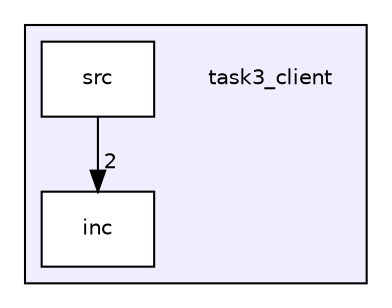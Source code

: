 digraph "task3_client" {
  compound=true
  node [ fontsize="10", fontname="Helvetica"];
  edge [ labelfontsize="10", labelfontname="Helvetica"];
  subgraph clusterdir_39d8340d1971bd223b75c7fa3d95ca4c {
    graph [ bgcolor="#eeeeff", pencolor="black", label="" URL="dir_39d8340d1971bd223b75c7fa3d95ca4c.html"];
    dir_39d8340d1971bd223b75c7fa3d95ca4c [shape=plaintext label="task3_client"];
    dir_02b3b004a85a67435166fd4dc1025906 [shape=box label="inc" color="black" fillcolor="white" style="filled" URL="dir_02b3b004a85a67435166fd4dc1025906.html"];
    dir_f1e0d02cbfa44966fa84e9e47747cf04 [shape=box label="src" color="black" fillcolor="white" style="filled" URL="dir_f1e0d02cbfa44966fa84e9e47747cf04.html"];
  }
  dir_f1e0d02cbfa44966fa84e9e47747cf04->dir_02b3b004a85a67435166fd4dc1025906 [headlabel="2", labeldistance=1.5 headhref="dir_000003_000002.html"];
}
